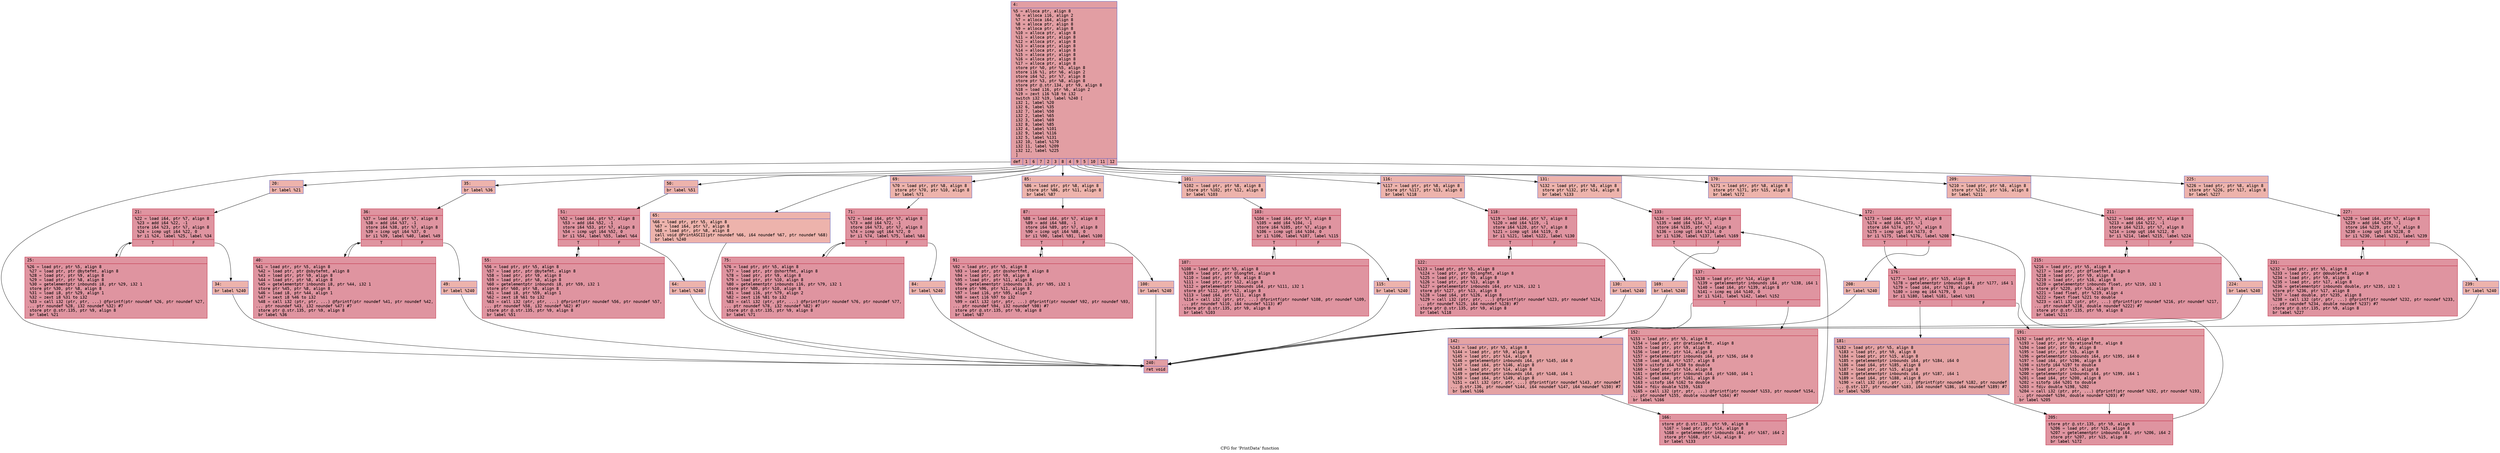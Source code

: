 digraph "CFG for 'PrintData' function" {
	label="CFG for 'PrintData' function";

	Node0x6000001bc780 [shape=record,color="#3d50c3ff", style=filled, fillcolor="#be242e70" fontname="Courier",label="{4:\l|  %5 = alloca ptr, align 8\l  %6 = alloca i16, align 2\l  %7 = alloca i64, align 8\l  %8 = alloca ptr, align 8\l  %9 = alloca ptr, align 8\l  %10 = alloca ptr, align 8\l  %11 = alloca ptr, align 8\l  %12 = alloca ptr, align 8\l  %13 = alloca ptr, align 8\l  %14 = alloca ptr, align 8\l  %15 = alloca ptr, align 8\l  %16 = alloca ptr, align 8\l  %17 = alloca ptr, align 8\l  store ptr %0, ptr %5, align 8\l  store i16 %1, ptr %6, align 2\l  store i64 %2, ptr %7, align 8\l  store ptr %3, ptr %8, align 8\l  store ptr @.str.134, ptr %9, align 8\l  %18 = load i16, ptr %6, align 2\l  %19 = zext i16 %18 to i32\l  switch i32 %19, label %240 [\l    i32 1, label %20\l    i32 6, label %35\l    i32 7, label %50\l    i32 2, label %65\l    i32 3, label %69\l    i32 8, label %85\l    i32 4, label %101\l    i32 9, label %116\l    i32 5, label %131\l    i32 10, label %170\l    i32 11, label %209\l    i32 12, label %225\l  ]\l|{<s0>def|<s1>1|<s2>6|<s3>7|<s4>2|<s5>3|<s6>8|<s7>4|<s8>9|<s9>5|<s10>10|<s11>11|<s12>12}}"];
	Node0x6000001bc780:s0 -> Node0x6000001bd7c0[tooltip="4 -> 240\nProbability 7.69%" ];
	Node0x6000001bc780:s1 -> Node0x6000001bc7d0[tooltip="4 -> 20\nProbability 7.69%" ];
	Node0x6000001bc780:s2 -> Node0x6000001bc910[tooltip="4 -> 35\nProbability 7.69%" ];
	Node0x6000001bc780:s3 -> Node0x6000001bca50[tooltip="4 -> 50\nProbability 7.69%" ];
	Node0x6000001bc780:s4 -> Node0x6000001bcb90[tooltip="4 -> 65\nProbability 7.69%" ];
	Node0x6000001bc780:s5 -> Node0x6000001bcbe0[tooltip="4 -> 69\nProbability 7.69%" ];
	Node0x6000001bc780:s6 -> Node0x6000001bcd20[tooltip="4 -> 85\nProbability 7.69%" ];
	Node0x6000001bc780:s7 -> Node0x6000001bce60[tooltip="4 -> 101\nProbability 7.69%" ];
	Node0x6000001bc780:s8 -> Node0x6000001bcfa0[tooltip="4 -> 116\nProbability 7.69%" ];
	Node0x6000001bc780:s9 -> Node0x6000001bd0e0[tooltip="4 -> 131\nProbability 7.69%" ];
	Node0x6000001bc780:s10 -> Node0x6000001bd310[tooltip="4 -> 170\nProbability 7.69%" ];
	Node0x6000001bc780:s11 -> Node0x6000001bd540[tooltip="4 -> 209\nProbability 7.69%" ];
	Node0x6000001bc780:s12 -> Node0x6000001bd680[tooltip="4 -> 225\nProbability 7.69%" ];
	Node0x6000001bc7d0 [shape=record,color="#3d50c3ff", style=filled, fillcolor="#d6524470" fontname="Courier",label="{20:\l|  br label %21\l}"];
	Node0x6000001bc7d0 -> Node0x6000001bc820[tooltip="20 -> 21\nProbability 100.00%" ];
	Node0x6000001bc820 [shape=record,color="#b70d28ff", style=filled, fillcolor="#b70d2870" fontname="Courier",label="{21:\l|  %22 = load i64, ptr %7, align 8\l  %23 = add i64 %22, -1\l  store i64 %23, ptr %7, align 8\l  %24 = icmp ugt i64 %22, 0\l  br i1 %24, label %25, label %34\l|{<s0>T|<s1>F}}"];
	Node0x6000001bc820:s0 -> Node0x6000001bc870[tooltip="21 -> 25\nProbability 96.88%" ];
	Node0x6000001bc820:s1 -> Node0x6000001bc8c0[tooltip="21 -> 34\nProbability 3.12%" ];
	Node0x6000001bc870 [shape=record,color="#b70d28ff", style=filled, fillcolor="#b70d2870" fontname="Courier",label="{25:\l|  %26 = load ptr, ptr %5, align 8\l  %27 = load ptr, ptr @bytefmt, align 8\l  %28 = load ptr, ptr %9, align 8\l  %29 = load ptr, ptr %8, align 8\l  %30 = getelementptr inbounds i8, ptr %29, i32 1\l  store ptr %30, ptr %8, align 8\l  %31 = load i8, ptr %29, align 1\l  %32 = zext i8 %31 to i32\l  %33 = call i32 (ptr, ptr, ...) @fprintf(ptr noundef %26, ptr noundef %27,\l... ptr noundef %28, i32 noundef %32) #7\l  store ptr @.str.135, ptr %9, align 8\l  br label %21\l}"];
	Node0x6000001bc870 -> Node0x6000001bc820[tooltip="25 -> 21\nProbability 100.00%" ];
	Node0x6000001bc8c0 [shape=record,color="#3d50c3ff", style=filled, fillcolor="#d6524470" fontname="Courier",label="{34:\l|  br label %240\l}"];
	Node0x6000001bc8c0 -> Node0x6000001bd7c0[tooltip="34 -> 240\nProbability 100.00%" ];
	Node0x6000001bc910 [shape=record,color="#3d50c3ff", style=filled, fillcolor="#d6524470" fontname="Courier",label="{35:\l|  br label %36\l}"];
	Node0x6000001bc910 -> Node0x6000001bc960[tooltip="35 -> 36\nProbability 100.00%" ];
	Node0x6000001bc960 [shape=record,color="#b70d28ff", style=filled, fillcolor="#b70d2870" fontname="Courier",label="{36:\l|  %37 = load i64, ptr %7, align 8\l  %38 = add i64 %37, -1\l  store i64 %38, ptr %7, align 8\l  %39 = icmp ugt i64 %37, 0\l  br i1 %39, label %40, label %49\l|{<s0>T|<s1>F}}"];
	Node0x6000001bc960:s0 -> Node0x6000001bc9b0[tooltip="36 -> 40\nProbability 96.88%" ];
	Node0x6000001bc960:s1 -> Node0x6000001bca00[tooltip="36 -> 49\nProbability 3.12%" ];
	Node0x6000001bc9b0 [shape=record,color="#b70d28ff", style=filled, fillcolor="#b70d2870" fontname="Courier",label="{40:\l|  %41 = load ptr, ptr %5, align 8\l  %42 = load ptr, ptr @sbytefmt, align 8\l  %43 = load ptr, ptr %9, align 8\l  %44 = load ptr, ptr %8, align 8\l  %45 = getelementptr inbounds i8, ptr %44, i32 1\l  store ptr %45, ptr %8, align 8\l  %46 = load i8, ptr %44, align 1\l  %47 = sext i8 %46 to i32\l  %48 = call i32 (ptr, ptr, ...) @fprintf(ptr noundef %41, ptr noundef %42,\l... ptr noundef %43, i32 noundef %47) #7\l  store ptr @.str.135, ptr %9, align 8\l  br label %36\l}"];
	Node0x6000001bc9b0 -> Node0x6000001bc960[tooltip="40 -> 36\nProbability 100.00%" ];
	Node0x6000001bca00 [shape=record,color="#3d50c3ff", style=filled, fillcolor="#d6524470" fontname="Courier",label="{49:\l|  br label %240\l}"];
	Node0x6000001bca00 -> Node0x6000001bd7c0[tooltip="49 -> 240\nProbability 100.00%" ];
	Node0x6000001bca50 [shape=record,color="#3d50c3ff", style=filled, fillcolor="#d6524470" fontname="Courier",label="{50:\l|  br label %51\l}"];
	Node0x6000001bca50 -> Node0x6000001bcaa0[tooltip="50 -> 51\nProbability 100.00%" ];
	Node0x6000001bcaa0 [shape=record,color="#b70d28ff", style=filled, fillcolor="#b70d2870" fontname="Courier",label="{51:\l|  %52 = load i64, ptr %7, align 8\l  %53 = add i64 %52, -1\l  store i64 %53, ptr %7, align 8\l  %54 = icmp ugt i64 %52, 0\l  br i1 %54, label %55, label %64\l|{<s0>T|<s1>F}}"];
	Node0x6000001bcaa0:s0 -> Node0x6000001bcaf0[tooltip="51 -> 55\nProbability 96.88%" ];
	Node0x6000001bcaa0:s1 -> Node0x6000001bcb40[tooltip="51 -> 64\nProbability 3.12%" ];
	Node0x6000001bcaf0 [shape=record,color="#b70d28ff", style=filled, fillcolor="#b70d2870" fontname="Courier",label="{55:\l|  %56 = load ptr, ptr %5, align 8\l  %57 = load ptr, ptr @bytefmt, align 8\l  %58 = load ptr, ptr %9, align 8\l  %59 = load ptr, ptr %8, align 8\l  %60 = getelementptr inbounds i8, ptr %59, i32 1\l  store ptr %60, ptr %8, align 8\l  %61 = load i8, ptr %59, align 1\l  %62 = zext i8 %61 to i32\l  %63 = call i32 (ptr, ptr, ...) @fprintf(ptr noundef %56, ptr noundef %57,\l... ptr noundef %58, i32 noundef %62) #7\l  store ptr @.str.135, ptr %9, align 8\l  br label %51\l}"];
	Node0x6000001bcaf0 -> Node0x6000001bcaa0[tooltip="55 -> 51\nProbability 100.00%" ];
	Node0x6000001bcb40 [shape=record,color="#3d50c3ff", style=filled, fillcolor="#d6524470" fontname="Courier",label="{64:\l|  br label %240\l}"];
	Node0x6000001bcb40 -> Node0x6000001bd7c0[tooltip="64 -> 240\nProbability 100.00%" ];
	Node0x6000001bcb90 [shape=record,color="#3d50c3ff", style=filled, fillcolor="#d6524470" fontname="Courier",label="{65:\l|  %66 = load ptr, ptr %5, align 8\l  %67 = load i64, ptr %7, align 8\l  %68 = load ptr, ptr %8, align 8\l  call void @PrintASCII(ptr noundef %66, i64 noundef %67, ptr noundef %68)\l  br label %240\l}"];
	Node0x6000001bcb90 -> Node0x6000001bd7c0[tooltip="65 -> 240\nProbability 100.00%" ];
	Node0x6000001bcbe0 [shape=record,color="#3d50c3ff", style=filled, fillcolor="#d6524470" fontname="Courier",label="{69:\l|  %70 = load ptr, ptr %8, align 8\l  store ptr %70, ptr %10, align 8\l  br label %71\l}"];
	Node0x6000001bcbe0 -> Node0x6000001bcc30[tooltip="69 -> 71\nProbability 100.00%" ];
	Node0x6000001bcc30 [shape=record,color="#b70d28ff", style=filled, fillcolor="#b70d2870" fontname="Courier",label="{71:\l|  %72 = load i64, ptr %7, align 8\l  %73 = add i64 %72, -1\l  store i64 %73, ptr %7, align 8\l  %74 = icmp ugt i64 %72, 0\l  br i1 %74, label %75, label %84\l|{<s0>T|<s1>F}}"];
	Node0x6000001bcc30:s0 -> Node0x6000001bcc80[tooltip="71 -> 75\nProbability 96.88%" ];
	Node0x6000001bcc30:s1 -> Node0x6000001bccd0[tooltip="71 -> 84\nProbability 3.12%" ];
	Node0x6000001bcc80 [shape=record,color="#b70d28ff", style=filled, fillcolor="#b70d2870" fontname="Courier",label="{75:\l|  %76 = load ptr, ptr %5, align 8\l  %77 = load ptr, ptr @shortfmt, align 8\l  %78 = load ptr, ptr %9, align 8\l  %79 = load ptr, ptr %10, align 8\l  %80 = getelementptr inbounds i16, ptr %79, i32 1\l  store ptr %80, ptr %10, align 8\l  %81 = load i16, ptr %79, align 2\l  %82 = zext i16 %81 to i32\l  %83 = call i32 (ptr, ptr, ...) @fprintf(ptr noundef %76, ptr noundef %77,\l... ptr noundef %78, i32 noundef %82) #7\l  store ptr @.str.135, ptr %9, align 8\l  br label %71\l}"];
	Node0x6000001bcc80 -> Node0x6000001bcc30[tooltip="75 -> 71\nProbability 100.00%" ];
	Node0x6000001bccd0 [shape=record,color="#3d50c3ff", style=filled, fillcolor="#d6524470" fontname="Courier",label="{84:\l|  br label %240\l}"];
	Node0x6000001bccd0 -> Node0x6000001bd7c0[tooltip="84 -> 240\nProbability 100.00%" ];
	Node0x6000001bcd20 [shape=record,color="#3d50c3ff", style=filled, fillcolor="#d6524470" fontname="Courier",label="{85:\l|  %86 = load ptr, ptr %8, align 8\l  store ptr %86, ptr %11, align 8\l  br label %87\l}"];
	Node0x6000001bcd20 -> Node0x6000001bcd70[tooltip="85 -> 87\nProbability 100.00%" ];
	Node0x6000001bcd70 [shape=record,color="#b70d28ff", style=filled, fillcolor="#b70d2870" fontname="Courier",label="{87:\l|  %88 = load i64, ptr %7, align 8\l  %89 = add i64 %88, -1\l  store i64 %89, ptr %7, align 8\l  %90 = icmp ugt i64 %88, 0\l  br i1 %90, label %91, label %100\l|{<s0>T|<s1>F}}"];
	Node0x6000001bcd70:s0 -> Node0x6000001bcdc0[tooltip="87 -> 91\nProbability 96.88%" ];
	Node0x6000001bcd70:s1 -> Node0x6000001bce10[tooltip="87 -> 100\nProbability 3.12%" ];
	Node0x6000001bcdc0 [shape=record,color="#b70d28ff", style=filled, fillcolor="#b70d2870" fontname="Courier",label="{91:\l|  %92 = load ptr, ptr %5, align 8\l  %93 = load ptr, ptr @sshortfmt, align 8\l  %94 = load ptr, ptr %9, align 8\l  %95 = load ptr, ptr %11, align 8\l  %96 = getelementptr inbounds i16, ptr %95, i32 1\l  store ptr %96, ptr %11, align 8\l  %97 = load i16, ptr %95, align 2\l  %98 = sext i16 %97 to i32\l  %99 = call i32 (ptr, ptr, ...) @fprintf(ptr noundef %92, ptr noundef %93,\l... ptr noundef %94, i32 noundef %98) #7\l  store ptr @.str.135, ptr %9, align 8\l  br label %87\l}"];
	Node0x6000001bcdc0 -> Node0x6000001bcd70[tooltip="91 -> 87\nProbability 100.00%" ];
	Node0x6000001bce10 [shape=record,color="#3d50c3ff", style=filled, fillcolor="#d6524470" fontname="Courier",label="{100:\l|  br label %240\l}"];
	Node0x6000001bce10 -> Node0x6000001bd7c0[tooltip="100 -> 240\nProbability 100.00%" ];
	Node0x6000001bce60 [shape=record,color="#3d50c3ff", style=filled, fillcolor="#d6524470" fontname="Courier",label="{101:\l|  %102 = load ptr, ptr %8, align 8\l  store ptr %102, ptr %12, align 8\l  br label %103\l}"];
	Node0x6000001bce60 -> Node0x6000001bceb0[tooltip="101 -> 103\nProbability 100.00%" ];
	Node0x6000001bceb0 [shape=record,color="#b70d28ff", style=filled, fillcolor="#b70d2870" fontname="Courier",label="{103:\l|  %104 = load i64, ptr %7, align 8\l  %105 = add i64 %104, -1\l  store i64 %105, ptr %7, align 8\l  %106 = icmp ugt i64 %104, 0\l  br i1 %106, label %107, label %115\l|{<s0>T|<s1>F}}"];
	Node0x6000001bceb0:s0 -> Node0x6000001bcf00[tooltip="103 -> 107\nProbability 96.88%" ];
	Node0x6000001bceb0:s1 -> Node0x6000001bcf50[tooltip="103 -> 115\nProbability 3.12%" ];
	Node0x6000001bcf00 [shape=record,color="#b70d28ff", style=filled, fillcolor="#b70d2870" fontname="Courier",label="{107:\l|  %108 = load ptr, ptr %5, align 8\l  %109 = load ptr, ptr @longfmt, align 8\l  %110 = load ptr, ptr %9, align 8\l  %111 = load ptr, ptr %12, align 8\l  %112 = getelementptr inbounds i64, ptr %111, i32 1\l  store ptr %112, ptr %12, align 8\l  %113 = load i64, ptr %111, align 8\l  %114 = call i32 (ptr, ptr, ...) @fprintf(ptr noundef %108, ptr noundef %109,\l... ptr noundef %110, i64 noundef %113) #7\l  store ptr @.str.135, ptr %9, align 8\l  br label %103\l}"];
	Node0x6000001bcf00 -> Node0x6000001bceb0[tooltip="107 -> 103\nProbability 100.00%" ];
	Node0x6000001bcf50 [shape=record,color="#3d50c3ff", style=filled, fillcolor="#d6524470" fontname="Courier",label="{115:\l|  br label %240\l}"];
	Node0x6000001bcf50 -> Node0x6000001bd7c0[tooltip="115 -> 240\nProbability 100.00%" ];
	Node0x6000001bcfa0 [shape=record,color="#3d50c3ff", style=filled, fillcolor="#d6524470" fontname="Courier",label="{116:\l|  %117 = load ptr, ptr %8, align 8\l  store ptr %117, ptr %13, align 8\l  br label %118\l}"];
	Node0x6000001bcfa0 -> Node0x6000001bcff0[tooltip="116 -> 118\nProbability 100.00%" ];
	Node0x6000001bcff0 [shape=record,color="#b70d28ff", style=filled, fillcolor="#b70d2870" fontname="Courier",label="{118:\l|  %119 = load i64, ptr %7, align 8\l  %120 = add i64 %119, -1\l  store i64 %120, ptr %7, align 8\l  %121 = icmp ugt i64 %119, 0\l  br i1 %121, label %122, label %130\l|{<s0>T|<s1>F}}"];
	Node0x6000001bcff0:s0 -> Node0x6000001bd040[tooltip="118 -> 122\nProbability 96.88%" ];
	Node0x6000001bcff0:s1 -> Node0x6000001bd090[tooltip="118 -> 130\nProbability 3.12%" ];
	Node0x6000001bd040 [shape=record,color="#b70d28ff", style=filled, fillcolor="#b70d2870" fontname="Courier",label="{122:\l|  %123 = load ptr, ptr %5, align 8\l  %124 = load ptr, ptr @slongfmt, align 8\l  %125 = load ptr, ptr %9, align 8\l  %126 = load ptr, ptr %13, align 8\l  %127 = getelementptr inbounds i64, ptr %126, i32 1\l  store ptr %127, ptr %13, align 8\l  %128 = load i64, ptr %126, align 8\l  %129 = call i32 (ptr, ptr, ...) @fprintf(ptr noundef %123, ptr noundef %124,\l... ptr noundef %125, i64 noundef %128) #7\l  store ptr @.str.135, ptr %9, align 8\l  br label %118\l}"];
	Node0x6000001bd040 -> Node0x6000001bcff0[tooltip="122 -> 118\nProbability 100.00%" ];
	Node0x6000001bd090 [shape=record,color="#3d50c3ff", style=filled, fillcolor="#d6524470" fontname="Courier",label="{130:\l|  br label %240\l}"];
	Node0x6000001bd090 -> Node0x6000001bd7c0[tooltip="130 -> 240\nProbability 100.00%" ];
	Node0x6000001bd0e0 [shape=record,color="#3d50c3ff", style=filled, fillcolor="#d6524470" fontname="Courier",label="{131:\l|  %132 = load ptr, ptr %8, align 8\l  store ptr %132, ptr %14, align 8\l  br label %133\l}"];
	Node0x6000001bd0e0 -> Node0x6000001bd130[tooltip="131 -> 133\nProbability 100.00%" ];
	Node0x6000001bd130 [shape=record,color="#b70d28ff", style=filled, fillcolor="#b70d2870" fontname="Courier",label="{133:\l|  %134 = load i64, ptr %7, align 8\l  %135 = add i64 %134, -1\l  store i64 %135, ptr %7, align 8\l  %136 = icmp ugt i64 %134, 0\l  br i1 %136, label %137, label %169\l|{<s0>T|<s1>F}}"];
	Node0x6000001bd130:s0 -> Node0x6000001bd180[tooltip="133 -> 137\nProbability 96.88%" ];
	Node0x6000001bd130:s1 -> Node0x6000001bd2c0[tooltip="133 -> 169\nProbability 3.12%" ];
	Node0x6000001bd180 [shape=record,color="#b70d28ff", style=filled, fillcolor="#b70d2870" fontname="Courier",label="{137:\l|  %138 = load ptr, ptr %14, align 8\l  %139 = getelementptr inbounds i64, ptr %138, i64 1\l  %140 = load i64, ptr %139, align 8\l  %141 = icmp eq i64 %140, 0\l  br i1 %141, label %142, label %152\l|{<s0>T|<s1>F}}"];
	Node0x6000001bd180:s0 -> Node0x6000001bd1d0[tooltip="137 -> 142\nProbability 37.50%" ];
	Node0x6000001bd180:s1 -> Node0x6000001bd220[tooltip="137 -> 152\nProbability 62.50%" ];
	Node0x6000001bd1d0 [shape=record,color="#3d50c3ff", style=filled, fillcolor="#c32e3170" fontname="Courier",label="{142:\l|  %143 = load ptr, ptr %5, align 8\l  %144 = load ptr, ptr %9, align 8\l  %145 = load ptr, ptr %14, align 8\l  %146 = getelementptr inbounds i64, ptr %145, i64 0\l  %147 = load i64, ptr %146, align 8\l  %148 = load ptr, ptr %14, align 8\l  %149 = getelementptr inbounds i64, ptr %148, i64 1\l  %150 = load i64, ptr %149, align 8\l  %151 = call i32 (ptr, ptr, ...) @fprintf(ptr noundef %143, ptr noundef\l... @.str.136, ptr noundef %144, i64 noundef %147, i64 noundef %150) #7\l  br label %166\l}"];
	Node0x6000001bd1d0 -> Node0x6000001bd270[tooltip="142 -> 166\nProbability 100.00%" ];
	Node0x6000001bd220 [shape=record,color="#b70d28ff", style=filled, fillcolor="#bb1b2c70" fontname="Courier",label="{152:\l|  %153 = load ptr, ptr %5, align 8\l  %154 = load ptr, ptr @rationalfmt, align 8\l  %155 = load ptr, ptr %9, align 8\l  %156 = load ptr, ptr %14, align 8\l  %157 = getelementptr inbounds i64, ptr %156, i64 0\l  %158 = load i64, ptr %157, align 8\l  %159 = uitofp i64 %158 to double\l  %160 = load ptr, ptr %14, align 8\l  %161 = getelementptr inbounds i64, ptr %160, i64 1\l  %162 = load i64, ptr %161, align 8\l  %163 = uitofp i64 %162 to double\l  %164 = fdiv double %159, %163\l  %165 = call i32 (ptr, ptr, ...) @fprintf(ptr noundef %153, ptr noundef %154,\l... ptr noundef %155, double noundef %164) #7\l  br label %166\l}"];
	Node0x6000001bd220 -> Node0x6000001bd270[tooltip="152 -> 166\nProbability 100.00%" ];
	Node0x6000001bd270 [shape=record,color="#b70d28ff", style=filled, fillcolor="#b70d2870" fontname="Courier",label="{166:\l|  store ptr @.str.135, ptr %9, align 8\l  %167 = load ptr, ptr %14, align 8\l  %168 = getelementptr inbounds i64, ptr %167, i64 2\l  store ptr %168, ptr %14, align 8\l  br label %133\l}"];
	Node0x6000001bd270 -> Node0x6000001bd130[tooltip="166 -> 133\nProbability 100.00%" ];
	Node0x6000001bd2c0 [shape=record,color="#3d50c3ff", style=filled, fillcolor="#d6524470" fontname="Courier",label="{169:\l|  br label %240\l}"];
	Node0x6000001bd2c0 -> Node0x6000001bd7c0[tooltip="169 -> 240\nProbability 100.00%" ];
	Node0x6000001bd310 [shape=record,color="#3d50c3ff", style=filled, fillcolor="#d6524470" fontname="Courier",label="{170:\l|  %171 = load ptr, ptr %8, align 8\l  store ptr %171, ptr %15, align 8\l  br label %172\l}"];
	Node0x6000001bd310 -> Node0x6000001bd360[tooltip="170 -> 172\nProbability 100.00%" ];
	Node0x6000001bd360 [shape=record,color="#b70d28ff", style=filled, fillcolor="#b70d2870" fontname="Courier",label="{172:\l|  %173 = load i64, ptr %7, align 8\l  %174 = add i64 %173, -1\l  store i64 %174, ptr %7, align 8\l  %175 = icmp ugt i64 %173, 0\l  br i1 %175, label %176, label %208\l|{<s0>T|<s1>F}}"];
	Node0x6000001bd360:s0 -> Node0x6000001bd3b0[tooltip="172 -> 176\nProbability 96.88%" ];
	Node0x6000001bd360:s1 -> Node0x6000001bd4f0[tooltip="172 -> 208\nProbability 3.12%" ];
	Node0x6000001bd3b0 [shape=record,color="#b70d28ff", style=filled, fillcolor="#b70d2870" fontname="Courier",label="{176:\l|  %177 = load ptr, ptr %15, align 8\l  %178 = getelementptr inbounds i64, ptr %177, i64 1\l  %179 = load i64, ptr %178, align 8\l  %180 = icmp eq i64 %179, 0\l  br i1 %180, label %181, label %191\l|{<s0>T|<s1>F}}"];
	Node0x6000001bd3b0:s0 -> Node0x6000001bd400[tooltip="176 -> 181\nProbability 37.50%" ];
	Node0x6000001bd3b0:s1 -> Node0x6000001bd450[tooltip="176 -> 191\nProbability 62.50%" ];
	Node0x6000001bd400 [shape=record,color="#3d50c3ff", style=filled, fillcolor="#c32e3170" fontname="Courier",label="{181:\l|  %182 = load ptr, ptr %5, align 8\l  %183 = load ptr, ptr %9, align 8\l  %184 = load ptr, ptr %15, align 8\l  %185 = getelementptr inbounds i64, ptr %184, i64 0\l  %186 = load i64, ptr %185, align 8\l  %187 = load ptr, ptr %15, align 8\l  %188 = getelementptr inbounds i64, ptr %187, i64 1\l  %189 = load i64, ptr %188, align 8\l  %190 = call i32 (ptr, ptr, ...) @fprintf(ptr noundef %182, ptr noundef\l... @.str.137, ptr noundef %183, i64 noundef %186, i64 noundef %189) #7\l  br label %205\l}"];
	Node0x6000001bd400 -> Node0x6000001bd4a0[tooltip="181 -> 205\nProbability 100.00%" ];
	Node0x6000001bd450 [shape=record,color="#b70d28ff", style=filled, fillcolor="#bb1b2c70" fontname="Courier",label="{191:\l|  %192 = load ptr, ptr %5, align 8\l  %193 = load ptr, ptr @srationalfmt, align 8\l  %194 = load ptr, ptr %9, align 8\l  %195 = load ptr, ptr %15, align 8\l  %196 = getelementptr inbounds i64, ptr %195, i64 0\l  %197 = load i64, ptr %196, align 8\l  %198 = sitofp i64 %197 to double\l  %199 = load ptr, ptr %15, align 8\l  %200 = getelementptr inbounds i64, ptr %199, i64 1\l  %201 = load i64, ptr %200, align 8\l  %202 = sitofp i64 %201 to double\l  %203 = fdiv double %198, %202\l  %204 = call i32 (ptr, ptr, ...) @fprintf(ptr noundef %192, ptr noundef %193,\l... ptr noundef %194, double noundef %203) #7\l  br label %205\l}"];
	Node0x6000001bd450 -> Node0x6000001bd4a0[tooltip="191 -> 205\nProbability 100.00%" ];
	Node0x6000001bd4a0 [shape=record,color="#b70d28ff", style=filled, fillcolor="#b70d2870" fontname="Courier",label="{205:\l|  store ptr @.str.135, ptr %9, align 8\l  %206 = load ptr, ptr %15, align 8\l  %207 = getelementptr inbounds i64, ptr %206, i64 2\l  store ptr %207, ptr %15, align 8\l  br label %172\l}"];
	Node0x6000001bd4a0 -> Node0x6000001bd360[tooltip="205 -> 172\nProbability 100.00%" ];
	Node0x6000001bd4f0 [shape=record,color="#3d50c3ff", style=filled, fillcolor="#d6524470" fontname="Courier",label="{208:\l|  br label %240\l}"];
	Node0x6000001bd4f0 -> Node0x6000001bd7c0[tooltip="208 -> 240\nProbability 100.00%" ];
	Node0x6000001bd540 [shape=record,color="#3d50c3ff", style=filled, fillcolor="#d6524470" fontname="Courier",label="{209:\l|  %210 = load ptr, ptr %8, align 8\l  store ptr %210, ptr %16, align 8\l  br label %211\l}"];
	Node0x6000001bd540 -> Node0x6000001bd590[tooltip="209 -> 211\nProbability 100.00%" ];
	Node0x6000001bd590 [shape=record,color="#b70d28ff", style=filled, fillcolor="#b70d2870" fontname="Courier",label="{211:\l|  %212 = load i64, ptr %7, align 8\l  %213 = add i64 %212, -1\l  store i64 %213, ptr %7, align 8\l  %214 = icmp ugt i64 %212, 0\l  br i1 %214, label %215, label %224\l|{<s0>T|<s1>F}}"];
	Node0x6000001bd590:s0 -> Node0x6000001bd5e0[tooltip="211 -> 215\nProbability 96.88%" ];
	Node0x6000001bd590:s1 -> Node0x6000001bd630[tooltip="211 -> 224\nProbability 3.12%" ];
	Node0x6000001bd5e0 [shape=record,color="#b70d28ff", style=filled, fillcolor="#b70d2870" fontname="Courier",label="{215:\l|  %216 = load ptr, ptr %5, align 8\l  %217 = load ptr, ptr @floatfmt, align 8\l  %218 = load ptr, ptr %9, align 8\l  %219 = load ptr, ptr %16, align 8\l  %220 = getelementptr inbounds float, ptr %219, i32 1\l  store ptr %220, ptr %16, align 8\l  %221 = load float, ptr %219, align 4\l  %222 = fpext float %221 to double\l  %223 = call i32 (ptr, ptr, ...) @fprintf(ptr noundef %216, ptr noundef %217,\l... ptr noundef %218, double noundef %222) #7\l  store ptr @.str.135, ptr %9, align 8\l  br label %211\l}"];
	Node0x6000001bd5e0 -> Node0x6000001bd590[tooltip="215 -> 211\nProbability 100.00%" ];
	Node0x6000001bd630 [shape=record,color="#3d50c3ff", style=filled, fillcolor="#d6524470" fontname="Courier",label="{224:\l|  br label %240\l}"];
	Node0x6000001bd630 -> Node0x6000001bd7c0[tooltip="224 -> 240\nProbability 100.00%" ];
	Node0x6000001bd680 [shape=record,color="#3d50c3ff", style=filled, fillcolor="#d6524470" fontname="Courier",label="{225:\l|  %226 = load ptr, ptr %8, align 8\l  store ptr %226, ptr %17, align 8\l  br label %227\l}"];
	Node0x6000001bd680 -> Node0x6000001bd6d0[tooltip="225 -> 227\nProbability 100.00%" ];
	Node0x6000001bd6d0 [shape=record,color="#b70d28ff", style=filled, fillcolor="#b70d2870" fontname="Courier",label="{227:\l|  %228 = load i64, ptr %7, align 8\l  %229 = add i64 %228, -1\l  store i64 %229, ptr %7, align 8\l  %230 = icmp ugt i64 %228, 0\l  br i1 %230, label %231, label %239\l|{<s0>T|<s1>F}}"];
	Node0x6000001bd6d0:s0 -> Node0x6000001bd720[tooltip="227 -> 231\nProbability 96.88%" ];
	Node0x6000001bd6d0:s1 -> Node0x6000001bd770[tooltip="227 -> 239\nProbability 3.12%" ];
	Node0x6000001bd720 [shape=record,color="#b70d28ff", style=filled, fillcolor="#b70d2870" fontname="Courier",label="{231:\l|  %232 = load ptr, ptr %5, align 8\l  %233 = load ptr, ptr @doublefmt, align 8\l  %234 = load ptr, ptr %9, align 8\l  %235 = load ptr, ptr %17, align 8\l  %236 = getelementptr inbounds double, ptr %235, i32 1\l  store ptr %236, ptr %17, align 8\l  %237 = load double, ptr %235, align 8\l  %238 = call i32 (ptr, ptr, ...) @fprintf(ptr noundef %232, ptr noundef %233,\l... ptr noundef %234, double noundef %237) #7\l  store ptr @.str.135, ptr %9, align 8\l  br label %227\l}"];
	Node0x6000001bd720 -> Node0x6000001bd6d0[tooltip="231 -> 227\nProbability 100.00%" ];
	Node0x6000001bd770 [shape=record,color="#3d50c3ff", style=filled, fillcolor="#d6524470" fontname="Courier",label="{239:\l|  br label %240\l}"];
	Node0x6000001bd770 -> Node0x6000001bd7c0[tooltip="239 -> 240\nProbability 100.00%" ];
	Node0x6000001bd7c0 [shape=record,color="#3d50c3ff", style=filled, fillcolor="#be242e70" fontname="Courier",label="{240:\l|  ret void\l}"];
}
